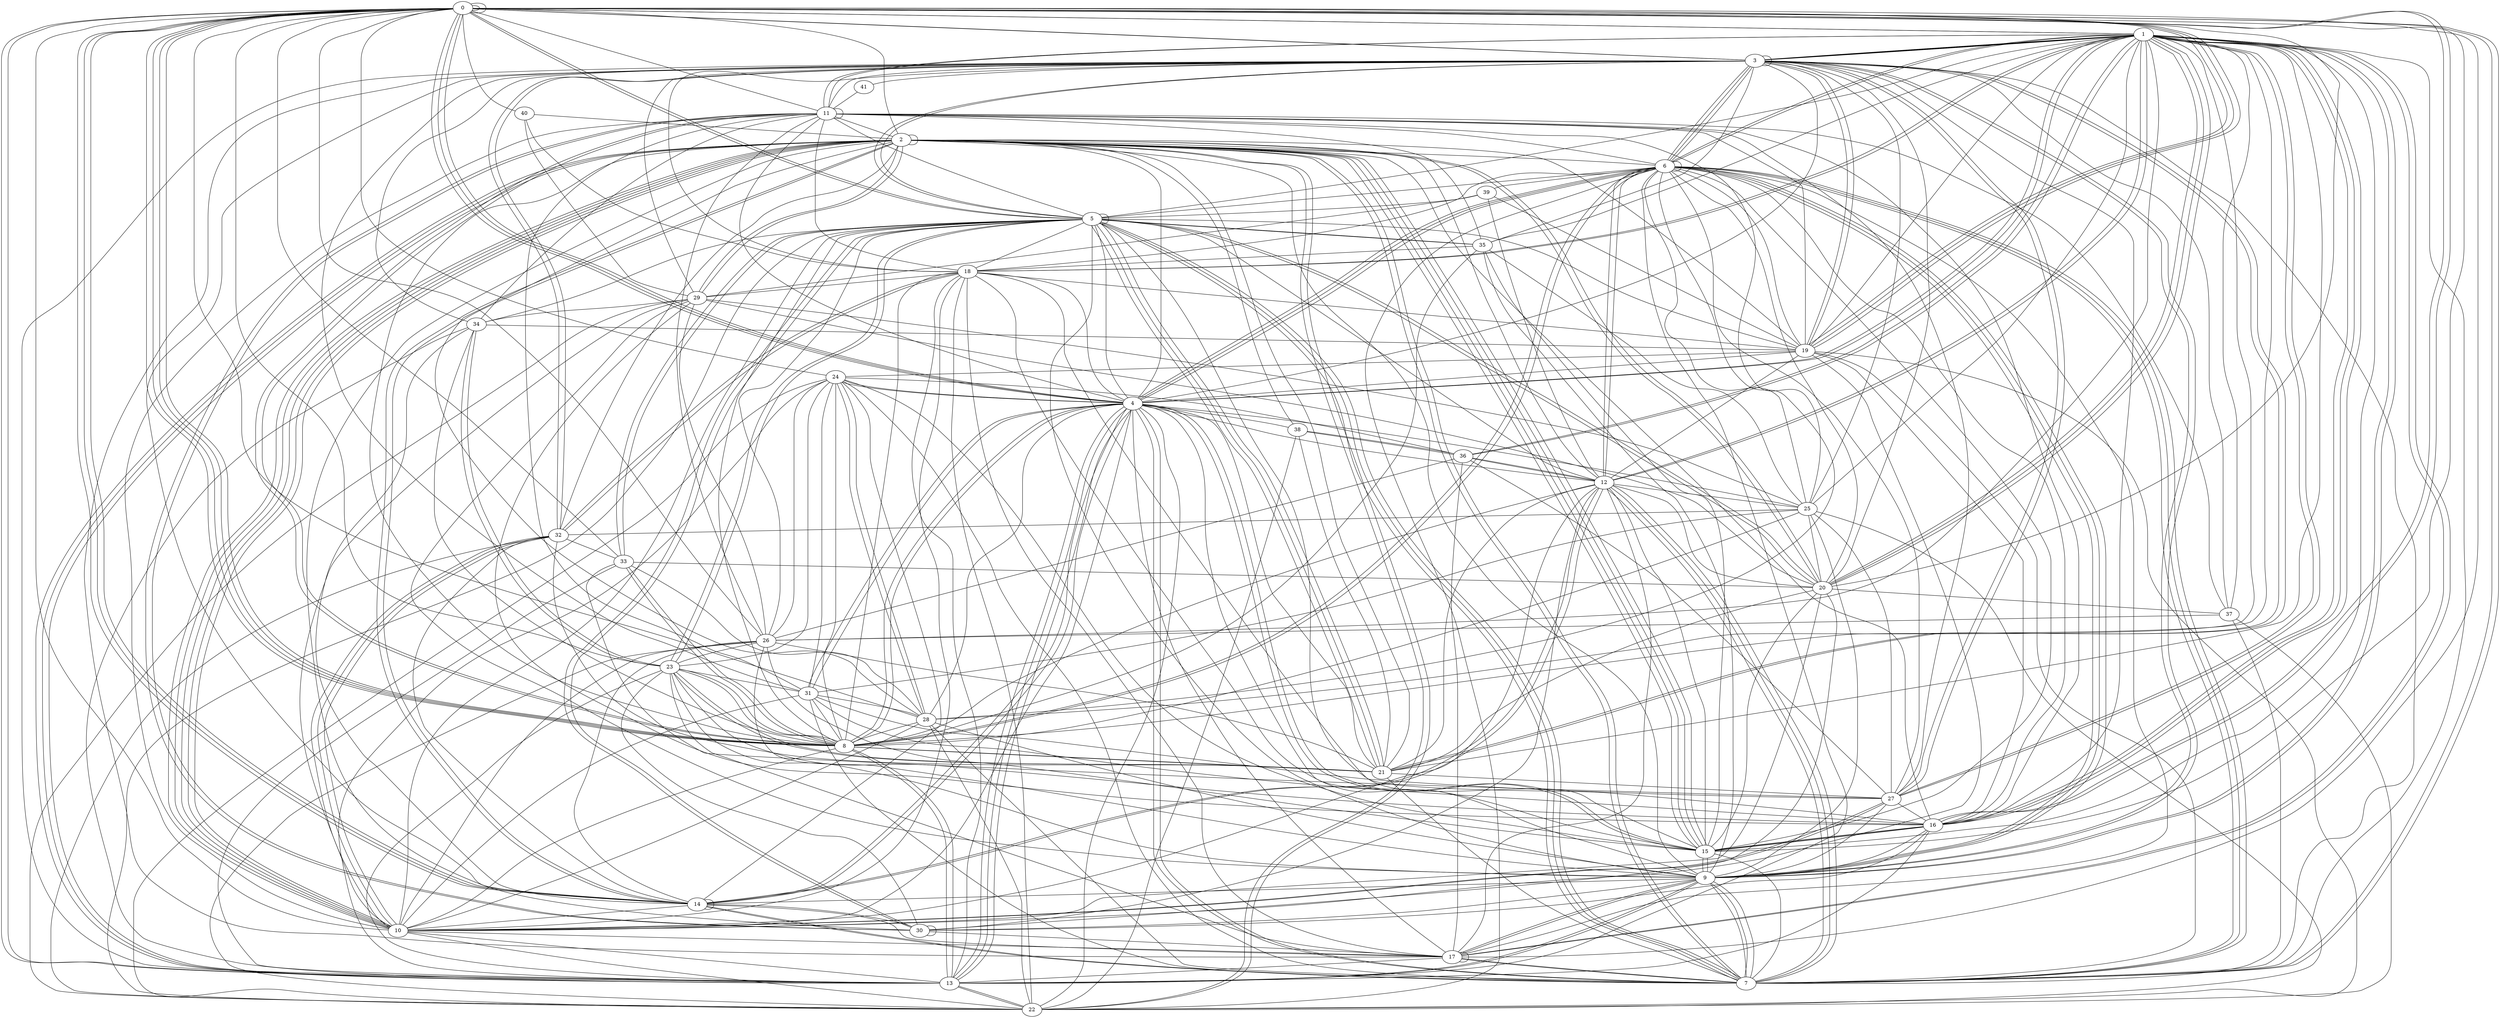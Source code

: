 graph G {
0;
1;
2;
3;
4;
5;
6;
7;
8;
9;
10;
11;
12;
13;
14;
15;
16;
17;
18;
19;
20;
21;
22;
23;
24;
25;
26;
27;
28;
29;
30;
31;
32;
33;
34;
35;
36;
37;
38;
39;
40;
41;
20--30 ;
0--24 ;
1--4 ;
30--9 ;
38--36 ;
33--20 ;
19--24 ;
15--6 ;
3--18 ;
0--8 ;
22--5 ;
26--5 ;
32--33 ;
22--2 ;
31--4 ;
0--17 ;
17--3 ;
19--22 ;
15--18 ;
21--4 ;
34--8 ;
0--2 ;
14--34 ;
5--35 ;
11--35 ;
37--1 ;
9--27 ;
24--26 ;
8--0 ;
19--4 ;
21--32 ;
8--18 ;
3--3 ;
28--8 ;
15--9 ;
2--20 ;
25--31 ;
11--31 ;
13--4 ;
5--11 ;
8--31 ;
16--15 ;
8--21 ;
8--33 ;
0--14 ;
29--22 ;
13--9 ;
23--0 ;
24--14 ;
2--32 ;
32--3 ;
19--0 ;
4--0 ;
1--28 ;
5--30 ;
14--12 ;
4--8 ;
23--8 ;
7--6 ;
6--22 ;
19--39 ;
37--22 ;
34--3 ;
16--23 ;
5--1 ;
7--5 ;
1--3 ;
6--3 ;
4--18 ;
1--18 ;
8--13 ;
27--11 ;
8--33 ;
1--4 ;
5--21 ;
21--5 ;
10--8 ;
17--18 ;
35--1 ;
1--7 ;
2--12 ;
5--20 ;
8--11 ;
12--25 ;
0--15 ;
20--5 ;
12--7 ;
30--11 ;
21--20 ;
26--0 ;
1--11 ;
25--8 ;
6--12 ;
17--6 ;
30--16 ;
9--1 ;
9--26 ;
1--9 ;
22--18 ;
17--1 ;
27--25 ;
34--19 ;
25--20 ;
1--3 ;
13--2 ;
6--16 ;
4--9 ;
29--16 ;
11--30 ;
2--10 ;
0--40 ;
27--36 ;
20--10 ;
4--15 ;
16--11 ;
23--8 ;
1--25 ;
18--1 ;
0--10 ;
17--23 ;
5--3 ;
15--2 ;
17--13 ;
21--1 ;
40--2 ;
20--1 ;
22--13 ;
4--12 ;
31--28 ;
9--3 ;
6--39 ;
16--2 ;
2--29 ;
2--15 ;
14--7 ;
3--41 ;
15--5 ;
2--10 ;
1--11 ;
17--7 ;
19--2 ;
1--12 ;
9--7 ;
18--11 ;
1--20 ;
27--10 ;
0--19 ;
0--11 ;
37--26 ;
12--6 ;
1--16 ;
10--29 ;
18--29 ;
21--7 ;
17--1 ;
2--6 ;
22--38 ;
12--17 ;
2--2 ;
2--28 ;
20--15 ;
9--13 ;
32--10 ;
3--29 ;
15--7 ;
7--37 ;
17--36 ;
1--27 ;
34--5 ;
5--21 ;
16--3 ;
5--30 ;
11--37 ;
3--31 ;
6--5 ;
25--35 ;
7--2 ;
0--7 ;
29--39 ;
0--4 ;
12--5 ;
25--3 ;
27--10 ;
4--24 ;
13--22 ;
21--3 ;
36--1 ;
23--24 ;
10--31 ;
5--9 ;
21--27 ;
14--26 ;
33--5 ;
35--3 ;
13--6 ;
0--4 ;
14--2 ;
6--4 ;
17--17 ;
2--8 ;
0--13 ;
28--33 ;
5--5 ;
6--4 ;
32--18 ;
13--2 ;
7--24 ;
2--14 ;
13--33 ;
35--5 ;
9--29 ;
0--16 ;
7--9 ;
5--10 ;
3--1 ;
26--22 ;
7--4 ;
21--23 ;
7--0 ;
3--11 ;
1--15 ;
7--12 ;
12--19 ;
1--6 ;
24--31 ;
18--6 ;
8--1 ;
4--10 ;
14--17 ;
12--36 ;
20--1 ;
36--38 ;
16--13 ;
0--3 ;
4--38 ;
1--3 ;
19--5 ;
11--2 ;
2--38 ;
10--26 ;
27--1 ;
39--12 ;
0--14 ;
8--6 ;
14--0 ;
23--34 ;
13--8 ;
9--17 ;
20--12 ;
2--21 ;
12--21 ;
4--11 ;
7--3 ;
20--2 ;
0--0 ;
20--6 ;
7--5 ;
4--25 ;
11--11 ;
32--14 ;
26--21 ;
16--18 ;
32--18 ;
5--8 ;
0--8 ;
3--4 ;
10--11 ;
3--19 ;
15--16 ;
15--2 ;
27--33 ;
0--16 ;
39--5 ;
26--36 ;
36--1 ;
13--2 ;
15--9 ;
25--6 ;
4--17 ;
34--11 ;
15--35 ;
12--10 ;
0--28 ;
0--1 ;
22--28 ;
10--17 ;
0--0 ;
15--4 ;
26--1 ;
29--26 ;
9--3 ;
17--7 ;
41--11 ;
10--13 ;
19--7 ;
6--9 ;
0--5 ;
16--1 ;
29--2 ;
8--11 ;
13--4 ;
12--14 ;
10--32 ;
24--4 ;
30--2 ;
9--16 ;
9--14 ;
13--34 ;
4--6 ;
35--18 ;
0--5 ;
18--13 ;
7--4 ;
16--15 ;
20--37 ;
11--19 ;
22--2 ;
9--23 ;
3--5 ;
14--30 ;
23--5 ;
33--0 ;
9--25 ;
0--1 ;
30--17 ;
40--29 ;
8--35 ;
27--31 ;
15--12 ;
10--28 ;
1--6 ;
21--23 ;
26--11 ;
13--23 ;
16--19 ;
0--13 ;
29--25 ;
6--6 ;
4--2 ;
14--4 ;
25--32 ;
33--5 ;
26--15 ;
26--23 ;
6--3 ;
14--10 ;
5--23 ;
30--12 ;
8--12 ;
11--25 ;
27--3 ;
3--32 ;
0--3 ;
29--20 ;
4--22 ;
9--6 ;
16--1 ;
18--10 ;
10--32 ;
9--2 ;
19--1 ;
19--3 ;
25--22 ;
2--15 ;
6--7 ;
22--32 ;
10--2 ;
23--34 ;
29--34 ;
0--19 ;
20--0 ;
5--18 ;
4--14 ;
31--4 ;
12--1 ;
13--3 ;
9--6 ;
28--6 ;
17--9 ;
6--19 ;
4--28 ;
12--7 ;
14--3 ;
30--30 ;
10--2 ;
8--21 ;
8--6 ;
24--8 ;
6--11 ;
7--28 ;
9--35 ;
3--6 ;
3--37 ;
13--4 ;
7--5 ;
9--28 ;
21--38 ;
9--7 ;
2--10 ;
24--13 ;
5--4 ;
14--7 ;
31--7 ;
27--16 ;
3--20 ;
14--14 ;
0--8 ;
21--3 ;
24--22 ;
36--24 ;
27--3 ;
2--7 ;
10--22 ;
36--12 ;
24--28 ;
40--18 ;
8--4 ;
31--16 ;
27--6 ;
19--18 ;
28--24 ;
6--7 ;
23--31 ;
10--19 ;
24--15 ;
30--23 ;
}
